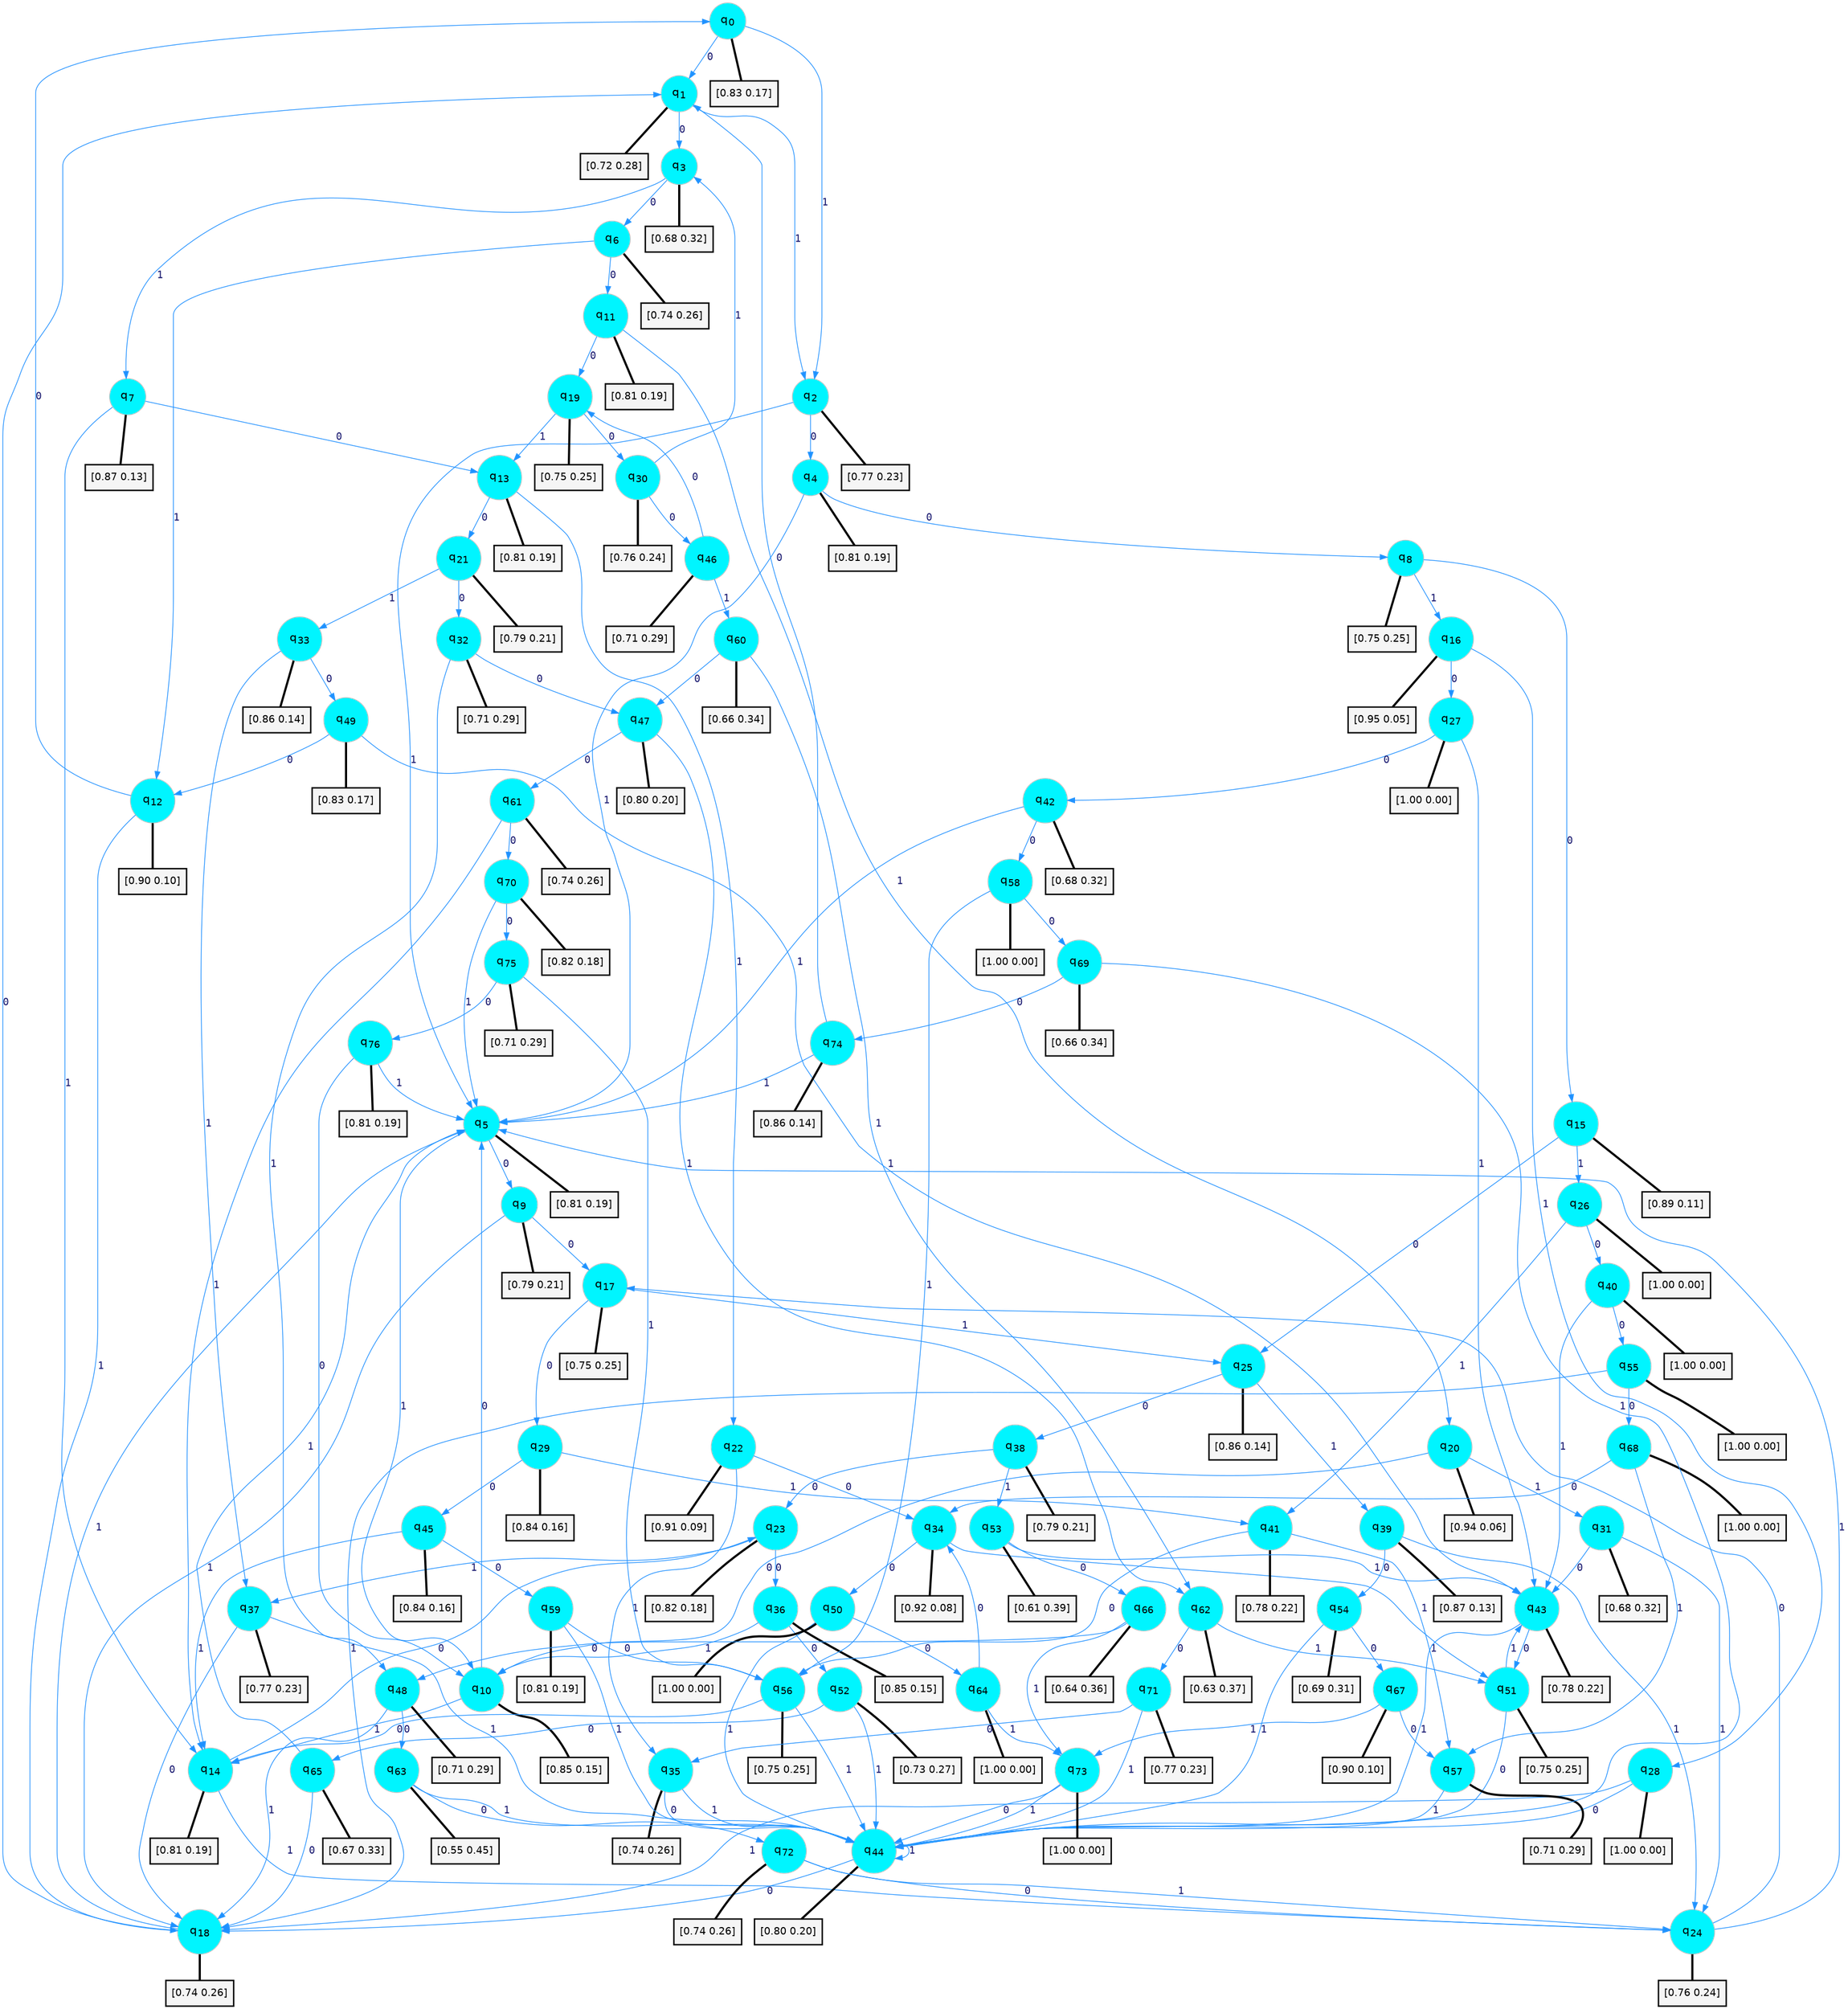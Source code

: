 digraph G {
graph [
bgcolor=transparent, dpi=300, rankdir=TD, size="40,25"];
node [
color=gray, fillcolor=turquoise1, fontcolor=black, fontname=Helvetica, fontsize=16, fontweight=bold, shape=circle, style=filled];
edge [
arrowsize=1, color=dodgerblue1, fontcolor=midnightblue, fontname=courier, fontweight=bold, penwidth=1, style=solid, weight=20];
0[label=<q<SUB>0</SUB>>];
1[label=<q<SUB>1</SUB>>];
2[label=<q<SUB>2</SUB>>];
3[label=<q<SUB>3</SUB>>];
4[label=<q<SUB>4</SUB>>];
5[label=<q<SUB>5</SUB>>];
6[label=<q<SUB>6</SUB>>];
7[label=<q<SUB>7</SUB>>];
8[label=<q<SUB>8</SUB>>];
9[label=<q<SUB>9</SUB>>];
10[label=<q<SUB>10</SUB>>];
11[label=<q<SUB>11</SUB>>];
12[label=<q<SUB>12</SUB>>];
13[label=<q<SUB>13</SUB>>];
14[label=<q<SUB>14</SUB>>];
15[label=<q<SUB>15</SUB>>];
16[label=<q<SUB>16</SUB>>];
17[label=<q<SUB>17</SUB>>];
18[label=<q<SUB>18</SUB>>];
19[label=<q<SUB>19</SUB>>];
20[label=<q<SUB>20</SUB>>];
21[label=<q<SUB>21</SUB>>];
22[label=<q<SUB>22</SUB>>];
23[label=<q<SUB>23</SUB>>];
24[label=<q<SUB>24</SUB>>];
25[label=<q<SUB>25</SUB>>];
26[label=<q<SUB>26</SUB>>];
27[label=<q<SUB>27</SUB>>];
28[label=<q<SUB>28</SUB>>];
29[label=<q<SUB>29</SUB>>];
30[label=<q<SUB>30</SUB>>];
31[label=<q<SUB>31</SUB>>];
32[label=<q<SUB>32</SUB>>];
33[label=<q<SUB>33</SUB>>];
34[label=<q<SUB>34</SUB>>];
35[label=<q<SUB>35</SUB>>];
36[label=<q<SUB>36</SUB>>];
37[label=<q<SUB>37</SUB>>];
38[label=<q<SUB>38</SUB>>];
39[label=<q<SUB>39</SUB>>];
40[label=<q<SUB>40</SUB>>];
41[label=<q<SUB>41</SUB>>];
42[label=<q<SUB>42</SUB>>];
43[label=<q<SUB>43</SUB>>];
44[label=<q<SUB>44</SUB>>];
45[label=<q<SUB>45</SUB>>];
46[label=<q<SUB>46</SUB>>];
47[label=<q<SUB>47</SUB>>];
48[label=<q<SUB>48</SUB>>];
49[label=<q<SUB>49</SUB>>];
50[label=<q<SUB>50</SUB>>];
51[label=<q<SUB>51</SUB>>];
52[label=<q<SUB>52</SUB>>];
53[label=<q<SUB>53</SUB>>];
54[label=<q<SUB>54</SUB>>];
55[label=<q<SUB>55</SUB>>];
56[label=<q<SUB>56</SUB>>];
57[label=<q<SUB>57</SUB>>];
58[label=<q<SUB>58</SUB>>];
59[label=<q<SUB>59</SUB>>];
60[label=<q<SUB>60</SUB>>];
61[label=<q<SUB>61</SUB>>];
62[label=<q<SUB>62</SUB>>];
63[label=<q<SUB>63</SUB>>];
64[label=<q<SUB>64</SUB>>];
65[label=<q<SUB>65</SUB>>];
66[label=<q<SUB>66</SUB>>];
67[label=<q<SUB>67</SUB>>];
68[label=<q<SUB>68</SUB>>];
69[label=<q<SUB>69</SUB>>];
70[label=<q<SUB>70</SUB>>];
71[label=<q<SUB>71</SUB>>];
72[label=<q<SUB>72</SUB>>];
73[label=<q<SUB>73</SUB>>];
74[label=<q<SUB>74</SUB>>];
75[label=<q<SUB>75</SUB>>];
76[label=<q<SUB>76</SUB>>];
77[label="[0.83 0.17]", shape=box,fontcolor=black, fontname=Helvetica, fontsize=14, penwidth=2, fillcolor=whitesmoke,color=black];
78[label="[0.72 0.28]", shape=box,fontcolor=black, fontname=Helvetica, fontsize=14, penwidth=2, fillcolor=whitesmoke,color=black];
79[label="[0.77 0.23]", shape=box,fontcolor=black, fontname=Helvetica, fontsize=14, penwidth=2, fillcolor=whitesmoke,color=black];
80[label="[0.68 0.32]", shape=box,fontcolor=black, fontname=Helvetica, fontsize=14, penwidth=2, fillcolor=whitesmoke,color=black];
81[label="[0.81 0.19]", shape=box,fontcolor=black, fontname=Helvetica, fontsize=14, penwidth=2, fillcolor=whitesmoke,color=black];
82[label="[0.81 0.19]", shape=box,fontcolor=black, fontname=Helvetica, fontsize=14, penwidth=2, fillcolor=whitesmoke,color=black];
83[label="[0.74 0.26]", shape=box,fontcolor=black, fontname=Helvetica, fontsize=14, penwidth=2, fillcolor=whitesmoke,color=black];
84[label="[0.87 0.13]", shape=box,fontcolor=black, fontname=Helvetica, fontsize=14, penwidth=2, fillcolor=whitesmoke,color=black];
85[label="[0.75 0.25]", shape=box,fontcolor=black, fontname=Helvetica, fontsize=14, penwidth=2, fillcolor=whitesmoke,color=black];
86[label="[0.79 0.21]", shape=box,fontcolor=black, fontname=Helvetica, fontsize=14, penwidth=2, fillcolor=whitesmoke,color=black];
87[label="[0.85 0.15]", shape=box,fontcolor=black, fontname=Helvetica, fontsize=14, penwidth=2, fillcolor=whitesmoke,color=black];
88[label="[0.81 0.19]", shape=box,fontcolor=black, fontname=Helvetica, fontsize=14, penwidth=2, fillcolor=whitesmoke,color=black];
89[label="[0.90 0.10]", shape=box,fontcolor=black, fontname=Helvetica, fontsize=14, penwidth=2, fillcolor=whitesmoke,color=black];
90[label="[0.81 0.19]", shape=box,fontcolor=black, fontname=Helvetica, fontsize=14, penwidth=2, fillcolor=whitesmoke,color=black];
91[label="[0.81 0.19]", shape=box,fontcolor=black, fontname=Helvetica, fontsize=14, penwidth=2, fillcolor=whitesmoke,color=black];
92[label="[0.89 0.11]", shape=box,fontcolor=black, fontname=Helvetica, fontsize=14, penwidth=2, fillcolor=whitesmoke,color=black];
93[label="[0.95 0.05]", shape=box,fontcolor=black, fontname=Helvetica, fontsize=14, penwidth=2, fillcolor=whitesmoke,color=black];
94[label="[0.75 0.25]", shape=box,fontcolor=black, fontname=Helvetica, fontsize=14, penwidth=2, fillcolor=whitesmoke,color=black];
95[label="[0.74 0.26]", shape=box,fontcolor=black, fontname=Helvetica, fontsize=14, penwidth=2, fillcolor=whitesmoke,color=black];
96[label="[0.75 0.25]", shape=box,fontcolor=black, fontname=Helvetica, fontsize=14, penwidth=2, fillcolor=whitesmoke,color=black];
97[label="[0.94 0.06]", shape=box,fontcolor=black, fontname=Helvetica, fontsize=14, penwidth=2, fillcolor=whitesmoke,color=black];
98[label="[0.79 0.21]", shape=box,fontcolor=black, fontname=Helvetica, fontsize=14, penwidth=2, fillcolor=whitesmoke,color=black];
99[label="[0.91 0.09]", shape=box,fontcolor=black, fontname=Helvetica, fontsize=14, penwidth=2, fillcolor=whitesmoke,color=black];
100[label="[0.82 0.18]", shape=box,fontcolor=black, fontname=Helvetica, fontsize=14, penwidth=2, fillcolor=whitesmoke,color=black];
101[label="[0.76 0.24]", shape=box,fontcolor=black, fontname=Helvetica, fontsize=14, penwidth=2, fillcolor=whitesmoke,color=black];
102[label="[0.86 0.14]", shape=box,fontcolor=black, fontname=Helvetica, fontsize=14, penwidth=2, fillcolor=whitesmoke,color=black];
103[label="[1.00 0.00]", shape=box,fontcolor=black, fontname=Helvetica, fontsize=14, penwidth=2, fillcolor=whitesmoke,color=black];
104[label="[1.00 0.00]", shape=box,fontcolor=black, fontname=Helvetica, fontsize=14, penwidth=2, fillcolor=whitesmoke,color=black];
105[label="[1.00 0.00]", shape=box,fontcolor=black, fontname=Helvetica, fontsize=14, penwidth=2, fillcolor=whitesmoke,color=black];
106[label="[0.84 0.16]", shape=box,fontcolor=black, fontname=Helvetica, fontsize=14, penwidth=2, fillcolor=whitesmoke,color=black];
107[label="[0.76 0.24]", shape=box,fontcolor=black, fontname=Helvetica, fontsize=14, penwidth=2, fillcolor=whitesmoke,color=black];
108[label="[0.68 0.32]", shape=box,fontcolor=black, fontname=Helvetica, fontsize=14, penwidth=2, fillcolor=whitesmoke,color=black];
109[label="[0.71 0.29]", shape=box,fontcolor=black, fontname=Helvetica, fontsize=14, penwidth=2, fillcolor=whitesmoke,color=black];
110[label="[0.86 0.14]", shape=box,fontcolor=black, fontname=Helvetica, fontsize=14, penwidth=2, fillcolor=whitesmoke,color=black];
111[label="[0.92 0.08]", shape=box,fontcolor=black, fontname=Helvetica, fontsize=14, penwidth=2, fillcolor=whitesmoke,color=black];
112[label="[0.74 0.26]", shape=box,fontcolor=black, fontname=Helvetica, fontsize=14, penwidth=2, fillcolor=whitesmoke,color=black];
113[label="[0.85 0.15]", shape=box,fontcolor=black, fontname=Helvetica, fontsize=14, penwidth=2, fillcolor=whitesmoke,color=black];
114[label="[0.77 0.23]", shape=box,fontcolor=black, fontname=Helvetica, fontsize=14, penwidth=2, fillcolor=whitesmoke,color=black];
115[label="[0.79 0.21]", shape=box,fontcolor=black, fontname=Helvetica, fontsize=14, penwidth=2, fillcolor=whitesmoke,color=black];
116[label="[0.87 0.13]", shape=box,fontcolor=black, fontname=Helvetica, fontsize=14, penwidth=2, fillcolor=whitesmoke,color=black];
117[label="[1.00 0.00]", shape=box,fontcolor=black, fontname=Helvetica, fontsize=14, penwidth=2, fillcolor=whitesmoke,color=black];
118[label="[0.78 0.22]", shape=box,fontcolor=black, fontname=Helvetica, fontsize=14, penwidth=2, fillcolor=whitesmoke,color=black];
119[label="[0.68 0.32]", shape=box,fontcolor=black, fontname=Helvetica, fontsize=14, penwidth=2, fillcolor=whitesmoke,color=black];
120[label="[0.78 0.22]", shape=box,fontcolor=black, fontname=Helvetica, fontsize=14, penwidth=2, fillcolor=whitesmoke,color=black];
121[label="[0.80 0.20]", shape=box,fontcolor=black, fontname=Helvetica, fontsize=14, penwidth=2, fillcolor=whitesmoke,color=black];
122[label="[0.84 0.16]", shape=box,fontcolor=black, fontname=Helvetica, fontsize=14, penwidth=2, fillcolor=whitesmoke,color=black];
123[label="[0.71 0.29]", shape=box,fontcolor=black, fontname=Helvetica, fontsize=14, penwidth=2, fillcolor=whitesmoke,color=black];
124[label="[0.80 0.20]", shape=box,fontcolor=black, fontname=Helvetica, fontsize=14, penwidth=2, fillcolor=whitesmoke,color=black];
125[label="[0.71 0.29]", shape=box,fontcolor=black, fontname=Helvetica, fontsize=14, penwidth=2, fillcolor=whitesmoke,color=black];
126[label="[0.83 0.17]", shape=box,fontcolor=black, fontname=Helvetica, fontsize=14, penwidth=2, fillcolor=whitesmoke,color=black];
127[label="[1.00 0.00]", shape=box,fontcolor=black, fontname=Helvetica, fontsize=14, penwidth=2, fillcolor=whitesmoke,color=black];
128[label="[0.75 0.25]", shape=box,fontcolor=black, fontname=Helvetica, fontsize=14, penwidth=2, fillcolor=whitesmoke,color=black];
129[label="[0.73 0.27]", shape=box,fontcolor=black, fontname=Helvetica, fontsize=14, penwidth=2, fillcolor=whitesmoke,color=black];
130[label="[0.61 0.39]", shape=box,fontcolor=black, fontname=Helvetica, fontsize=14, penwidth=2, fillcolor=whitesmoke,color=black];
131[label="[0.69 0.31]", shape=box,fontcolor=black, fontname=Helvetica, fontsize=14, penwidth=2, fillcolor=whitesmoke,color=black];
132[label="[1.00 0.00]", shape=box,fontcolor=black, fontname=Helvetica, fontsize=14, penwidth=2, fillcolor=whitesmoke,color=black];
133[label="[0.75 0.25]", shape=box,fontcolor=black, fontname=Helvetica, fontsize=14, penwidth=2, fillcolor=whitesmoke,color=black];
134[label="[0.71 0.29]", shape=box,fontcolor=black, fontname=Helvetica, fontsize=14, penwidth=2, fillcolor=whitesmoke,color=black];
135[label="[1.00 0.00]", shape=box,fontcolor=black, fontname=Helvetica, fontsize=14, penwidth=2, fillcolor=whitesmoke,color=black];
136[label="[0.81 0.19]", shape=box,fontcolor=black, fontname=Helvetica, fontsize=14, penwidth=2, fillcolor=whitesmoke,color=black];
137[label="[0.66 0.34]", shape=box,fontcolor=black, fontname=Helvetica, fontsize=14, penwidth=2, fillcolor=whitesmoke,color=black];
138[label="[0.74 0.26]", shape=box,fontcolor=black, fontname=Helvetica, fontsize=14, penwidth=2, fillcolor=whitesmoke,color=black];
139[label="[0.63 0.37]", shape=box,fontcolor=black, fontname=Helvetica, fontsize=14, penwidth=2, fillcolor=whitesmoke,color=black];
140[label="[0.55 0.45]", shape=box,fontcolor=black, fontname=Helvetica, fontsize=14, penwidth=2, fillcolor=whitesmoke,color=black];
141[label="[1.00 0.00]", shape=box,fontcolor=black, fontname=Helvetica, fontsize=14, penwidth=2, fillcolor=whitesmoke,color=black];
142[label="[0.67 0.33]", shape=box,fontcolor=black, fontname=Helvetica, fontsize=14, penwidth=2, fillcolor=whitesmoke,color=black];
143[label="[0.64 0.36]", shape=box,fontcolor=black, fontname=Helvetica, fontsize=14, penwidth=2, fillcolor=whitesmoke,color=black];
144[label="[0.90 0.10]", shape=box,fontcolor=black, fontname=Helvetica, fontsize=14, penwidth=2, fillcolor=whitesmoke,color=black];
145[label="[1.00 0.00]", shape=box,fontcolor=black, fontname=Helvetica, fontsize=14, penwidth=2, fillcolor=whitesmoke,color=black];
146[label="[0.66 0.34]", shape=box,fontcolor=black, fontname=Helvetica, fontsize=14, penwidth=2, fillcolor=whitesmoke,color=black];
147[label="[0.82 0.18]", shape=box,fontcolor=black, fontname=Helvetica, fontsize=14, penwidth=2, fillcolor=whitesmoke,color=black];
148[label="[0.77 0.23]", shape=box,fontcolor=black, fontname=Helvetica, fontsize=14, penwidth=2, fillcolor=whitesmoke,color=black];
149[label="[0.74 0.26]", shape=box,fontcolor=black, fontname=Helvetica, fontsize=14, penwidth=2, fillcolor=whitesmoke,color=black];
150[label="[1.00 0.00]", shape=box,fontcolor=black, fontname=Helvetica, fontsize=14, penwidth=2, fillcolor=whitesmoke,color=black];
151[label="[0.86 0.14]", shape=box,fontcolor=black, fontname=Helvetica, fontsize=14, penwidth=2, fillcolor=whitesmoke,color=black];
152[label="[0.71 0.29]", shape=box,fontcolor=black, fontname=Helvetica, fontsize=14, penwidth=2, fillcolor=whitesmoke,color=black];
153[label="[0.81 0.19]", shape=box,fontcolor=black, fontname=Helvetica, fontsize=14, penwidth=2, fillcolor=whitesmoke,color=black];
0->1 [label=0];
0->2 [label=1];
0->77 [arrowhead=none, penwidth=3,color=black];
1->3 [label=0];
1->2 [label=1];
1->78 [arrowhead=none, penwidth=3,color=black];
2->4 [label=0];
2->5 [label=1];
2->79 [arrowhead=none, penwidth=3,color=black];
3->6 [label=0];
3->7 [label=1];
3->80 [arrowhead=none, penwidth=3,color=black];
4->8 [label=0];
4->5 [label=1];
4->81 [arrowhead=none, penwidth=3,color=black];
5->9 [label=0];
5->10 [label=1];
5->82 [arrowhead=none, penwidth=3,color=black];
6->11 [label=0];
6->12 [label=1];
6->83 [arrowhead=none, penwidth=3,color=black];
7->13 [label=0];
7->14 [label=1];
7->84 [arrowhead=none, penwidth=3,color=black];
8->15 [label=0];
8->16 [label=1];
8->85 [arrowhead=none, penwidth=3,color=black];
9->17 [label=0];
9->18 [label=1];
9->86 [arrowhead=none, penwidth=3,color=black];
10->5 [label=0];
10->14 [label=1];
10->87 [arrowhead=none, penwidth=3,color=black];
11->19 [label=0];
11->20 [label=1];
11->88 [arrowhead=none, penwidth=3,color=black];
12->0 [label=0];
12->18 [label=1];
12->89 [arrowhead=none, penwidth=3,color=black];
13->21 [label=0];
13->22 [label=1];
13->90 [arrowhead=none, penwidth=3,color=black];
14->23 [label=0];
14->24 [label=1];
14->91 [arrowhead=none, penwidth=3,color=black];
15->25 [label=0];
15->26 [label=1];
15->92 [arrowhead=none, penwidth=3,color=black];
16->27 [label=0];
16->28 [label=1];
16->93 [arrowhead=none, penwidth=3,color=black];
17->29 [label=0];
17->25 [label=1];
17->94 [arrowhead=none, penwidth=3,color=black];
18->1 [label=0];
18->5 [label=1];
18->95 [arrowhead=none, penwidth=3,color=black];
19->30 [label=0];
19->13 [label=1];
19->96 [arrowhead=none, penwidth=3,color=black];
20->10 [label=0];
20->31 [label=1];
20->97 [arrowhead=none, penwidth=3,color=black];
21->32 [label=0];
21->33 [label=1];
21->98 [arrowhead=none, penwidth=3,color=black];
22->34 [label=0];
22->35 [label=1];
22->99 [arrowhead=none, penwidth=3,color=black];
23->36 [label=0];
23->37 [label=1];
23->100 [arrowhead=none, penwidth=3,color=black];
24->17 [label=0];
24->5 [label=1];
24->101 [arrowhead=none, penwidth=3,color=black];
25->38 [label=0];
25->39 [label=1];
25->102 [arrowhead=none, penwidth=3,color=black];
26->40 [label=0];
26->41 [label=1];
26->103 [arrowhead=none, penwidth=3,color=black];
27->42 [label=0];
27->43 [label=1];
27->104 [arrowhead=none, penwidth=3,color=black];
28->44 [label=0];
28->18 [label=1];
28->105 [arrowhead=none, penwidth=3,color=black];
29->45 [label=0];
29->41 [label=1];
29->106 [arrowhead=none, penwidth=3,color=black];
30->46 [label=0];
30->3 [label=1];
30->107 [arrowhead=none, penwidth=3,color=black];
31->43 [label=0];
31->24 [label=1];
31->108 [arrowhead=none, penwidth=3,color=black];
32->47 [label=0];
32->48 [label=1];
32->109 [arrowhead=none, penwidth=3,color=black];
33->49 [label=0];
33->37 [label=1];
33->110 [arrowhead=none, penwidth=3,color=black];
34->50 [label=0];
34->51 [label=1];
34->111 [arrowhead=none, penwidth=3,color=black];
35->44 [label=0];
35->44 [label=1];
35->112 [arrowhead=none, penwidth=3,color=black];
36->52 [label=0];
36->10 [label=1];
36->113 [arrowhead=none, penwidth=3,color=black];
37->18 [label=0];
37->44 [label=1];
37->114 [arrowhead=none, penwidth=3,color=black];
38->23 [label=0];
38->53 [label=1];
38->115 [arrowhead=none, penwidth=3,color=black];
39->54 [label=0];
39->24 [label=1];
39->116 [arrowhead=none, penwidth=3,color=black];
40->55 [label=0];
40->43 [label=1];
40->117 [arrowhead=none, penwidth=3,color=black];
41->56 [label=0];
41->57 [label=1];
41->118 [arrowhead=none, penwidth=3,color=black];
42->58 [label=0];
42->5 [label=1];
42->119 [arrowhead=none, penwidth=3,color=black];
43->51 [label=0];
43->44 [label=1];
43->120 [arrowhead=none, penwidth=3,color=black];
44->18 [label=0];
44->44 [label=1];
44->121 [arrowhead=none, penwidth=3,color=black];
45->59 [label=0];
45->14 [label=1];
45->122 [arrowhead=none, penwidth=3,color=black];
46->19 [label=0];
46->60 [label=1];
46->123 [arrowhead=none, penwidth=3,color=black];
47->61 [label=0];
47->62 [label=1];
47->124 [arrowhead=none, penwidth=3,color=black];
48->63 [label=0];
48->18 [label=1];
48->125 [arrowhead=none, penwidth=3,color=black];
49->12 [label=0];
49->43 [label=1];
49->126 [arrowhead=none, penwidth=3,color=black];
50->64 [label=0];
50->44 [label=1];
50->127 [arrowhead=none, penwidth=3,color=black];
51->44 [label=0];
51->43 [label=1];
51->128 [arrowhead=none, penwidth=3,color=black];
52->65 [label=0];
52->44 [label=1];
52->129 [arrowhead=none, penwidth=3,color=black];
53->66 [label=0];
53->43 [label=1];
53->130 [arrowhead=none, penwidth=3,color=black];
54->67 [label=0];
54->44 [label=1];
54->131 [arrowhead=none, penwidth=3,color=black];
55->68 [label=0];
55->18 [label=1];
55->132 [arrowhead=none, penwidth=3,color=black];
56->14 [label=0];
56->44 [label=1];
56->133 [arrowhead=none, penwidth=3,color=black];
57->44 [label=1];
57->134 [arrowhead=none, penwidth=3,color=black];
58->69 [label=0];
58->56 [label=1];
58->135 [arrowhead=none, penwidth=3,color=black];
59->56 [label=0];
59->44 [label=1];
59->136 [arrowhead=none, penwidth=3,color=black];
60->47 [label=0];
60->62 [label=1];
60->137 [arrowhead=none, penwidth=3,color=black];
61->70 [label=0];
61->14 [label=1];
61->138 [arrowhead=none, penwidth=3,color=black];
62->71 [label=0];
62->51 [label=1];
62->139 [arrowhead=none, penwidth=3,color=black];
63->72 [label=0];
63->44 [label=1];
63->140 [arrowhead=none, penwidth=3,color=black];
64->34 [label=0];
64->73 [label=1];
64->141 [arrowhead=none, penwidth=3,color=black];
65->18 [label=0];
65->5 [label=1];
65->142 [arrowhead=none, penwidth=3,color=black];
66->48 [label=0];
66->73 [label=1];
66->143 [arrowhead=none, penwidth=3,color=black];
67->57 [label=0];
67->73 [label=1];
67->144 [arrowhead=none, penwidth=3,color=black];
68->34 [label=0];
68->57 [label=1];
68->145 [arrowhead=none, penwidth=3,color=black];
69->74 [label=0];
69->44 [label=1];
69->146 [arrowhead=none, penwidth=3,color=black];
70->75 [label=0];
70->5 [label=1];
70->147 [arrowhead=none, penwidth=3,color=black];
71->35 [label=0];
71->44 [label=1];
71->148 [arrowhead=none, penwidth=3,color=black];
72->24 [label=0];
72->24 [label=1];
72->149 [arrowhead=none, penwidth=3,color=black];
73->44 [label=0];
73->44 [label=1];
73->150 [arrowhead=none, penwidth=3,color=black];
74->1 [label=0];
74->5 [label=1];
74->151 [arrowhead=none, penwidth=3,color=black];
75->76 [label=0];
75->56 [label=1];
75->152 [arrowhead=none, penwidth=3,color=black];
76->10 [label=0];
76->5 [label=1];
76->153 [arrowhead=none, penwidth=3,color=black];
}
